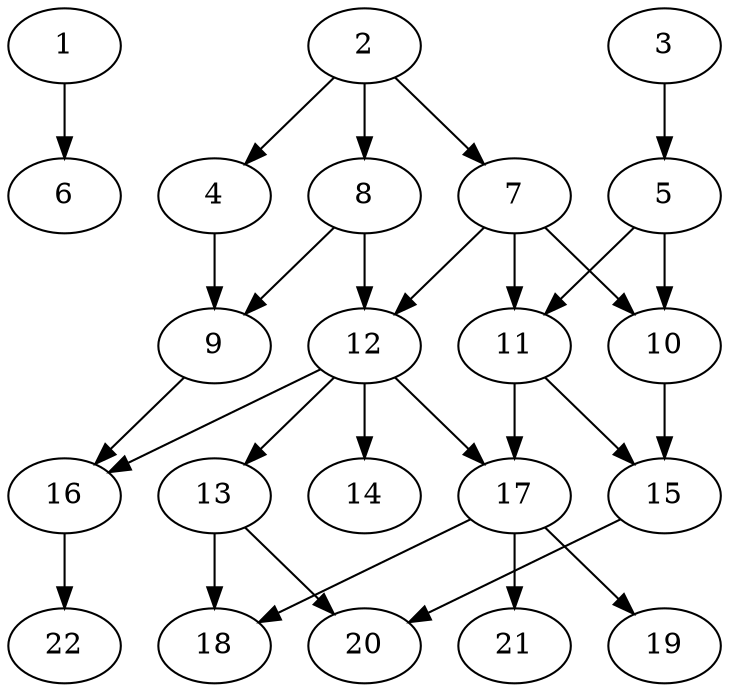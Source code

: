 // DAG (tier=2-normal, mode=data, n=22, ccr=0.427, fat=0.596, density=0.436, regular=0.589, jump=0.186, mindata=2097152, maxdata=16777216)
// DAG automatically generated by daggen at Sun Aug 24 16:33:34 2025
// /home/ermia/Project/Environments/daggen/bin/daggen --dot --ccr 0.427 --fat 0.596 --regular 0.589 --density 0.436 --jump 0.186 --mindata 2097152 --maxdata 16777216 -n 22 
digraph G {
  1 [size="1731581410030068736", alpha="0.19", expect_size="865790705015034368"]
  1 -> 6 [size ="2112196330913792"]
  2 [size="3758507683663862784", alpha="0.14", expect_size="1879253841831931392"]
  2 -> 4 [size ="2172520698478592"]
  2 -> 7 [size ="2172520698478592"]
  2 -> 8 [size ="2172520698478592"]
  3 [size="27734377272990172", alpha="0.11", expect_size="13867188636495086"]
  3 -> 5 [size ="1547680467648512"]
  4 [size="609524097742798848000", alpha="0.13", expect_size="304762048871399424000"]
  4 -> 9 [size ="575109542707200"]
  5 [size="43180916141912160", alpha="0.04", expect_size="21590458070956080"]
  5 -> 10 [size ="801208776261632"]
  5 -> 11 [size ="801208776261632"]
  6 [size="537681950668650184704", alpha="0.11", expect_size="268840975334325092352"]
  7 [size="1157001150277770240", alpha="0.16", expect_size="578500575138885120"]
  7 -> 10 [size ="713566277599232"]
  7 -> 11 [size ="713566277599232"]
  7 -> 12 [size ="713566277599232"]
  8 [size="1961281327447855333376", alpha="0.13", expect_size="980640663723927666688"]
  8 -> 9 [size ="1253477615403008"]
  8 -> 12 [size ="1253477615403008"]
  9 [size="230260943516733952", alpha="0.02", expect_size="115130471758366976"]
  9 -> 16 [size ="106433349681152"]
  10 [size="184156300180753219584", alpha="0.01", expect_size="92078150090376609792"]
  10 -> 15 [size ="258949081202688"]
  11 [size="4607442944000000000000", alpha="0.09", expect_size="2303721472000000000000"]
  11 -> 15 [size ="2215116800000000"]
  11 -> 17 [size ="2215116800000000"]
  12 [size="2374660821032376", alpha="0.11", expect_size="1187330410516188"]
  12 -> 13 [size ="39464718041088"]
  12 -> 14 [size ="39464718041088"]
  12 -> 16 [size ="39464718041088"]
  12 -> 17 [size ="39464718041088"]
  13 [size="2260783749800459763712", alpha="0.03", expect_size="1130391874900229881856"]
  13 -> 18 [size ="1378042681229312"]
  13 -> 20 [size ="1378042681229312"]
  14 [size="4161621204674688319488", alpha="0.09", expect_size="2080810602337344159744"]
  15 [size="1245122437512884649984", alpha="0.06", expect_size="622561218756442324992"]
  15 -> 20 [size ="925901298597888"]
  16 [size="617282119636260224", alpha="0.07", expect_size="308641059818130112"]
  16 -> 22 [size ="252649303703552"]
  17 [size="1162065361306032013312", alpha="0.16", expect_size="581032680653016006656"]
  17 -> 18 [size ="884253982195712"]
  17 -> 19 [size ="884253982195712"]
  17 -> 21 [size ="884253982195712"]
  18 [size="11408350757115560", alpha="0.08", expect_size="5704175378557780"]
  19 [size="2538221886958231040", alpha="0.16", expect_size="1269110943479115520"]
  20 [size="1499374648673860096", alpha="0.03", expect_size="749687324336930048"]
  21 [size="17149031452129414", alpha="0.13", expect_size="8574515726064707"]
  22 [size="2373181346894653", alpha="0.16", expect_size="1186590673447326"]
}